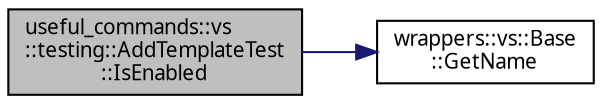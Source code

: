 digraph "useful_commands::vs::testing::AddTemplateTest::IsEnabled"
{
 // INTERACTIVE_SVG=YES
  edge [fontname="Verdana",fontsize="10",labelfontname="Verdana",labelfontsize="10"];
  node [fontname="Verdana",fontsize="10",shape=record];
  rankdir="LR";
  Node1 [label="useful_commands::vs\l::testing::AddTemplateTest\l::IsEnabled",height=0.2,width=0.4,color="black", fillcolor="grey75", style="filled", fontcolor="black"];
  Node1 -> Node2 [color="midnightblue",fontsize="10",style="solid",fontname="Verdana"];
  Node2 [label="wrappers::vs::Base\l::GetName",height=0.2,width=0.4,color="black", fillcolor="white", style="filled",URL="$classwrappers_1_1vs_1_1_base.html#af8bd20844e7332406932787c9b5b852d",tooltip="Имя объекта. "];
}
